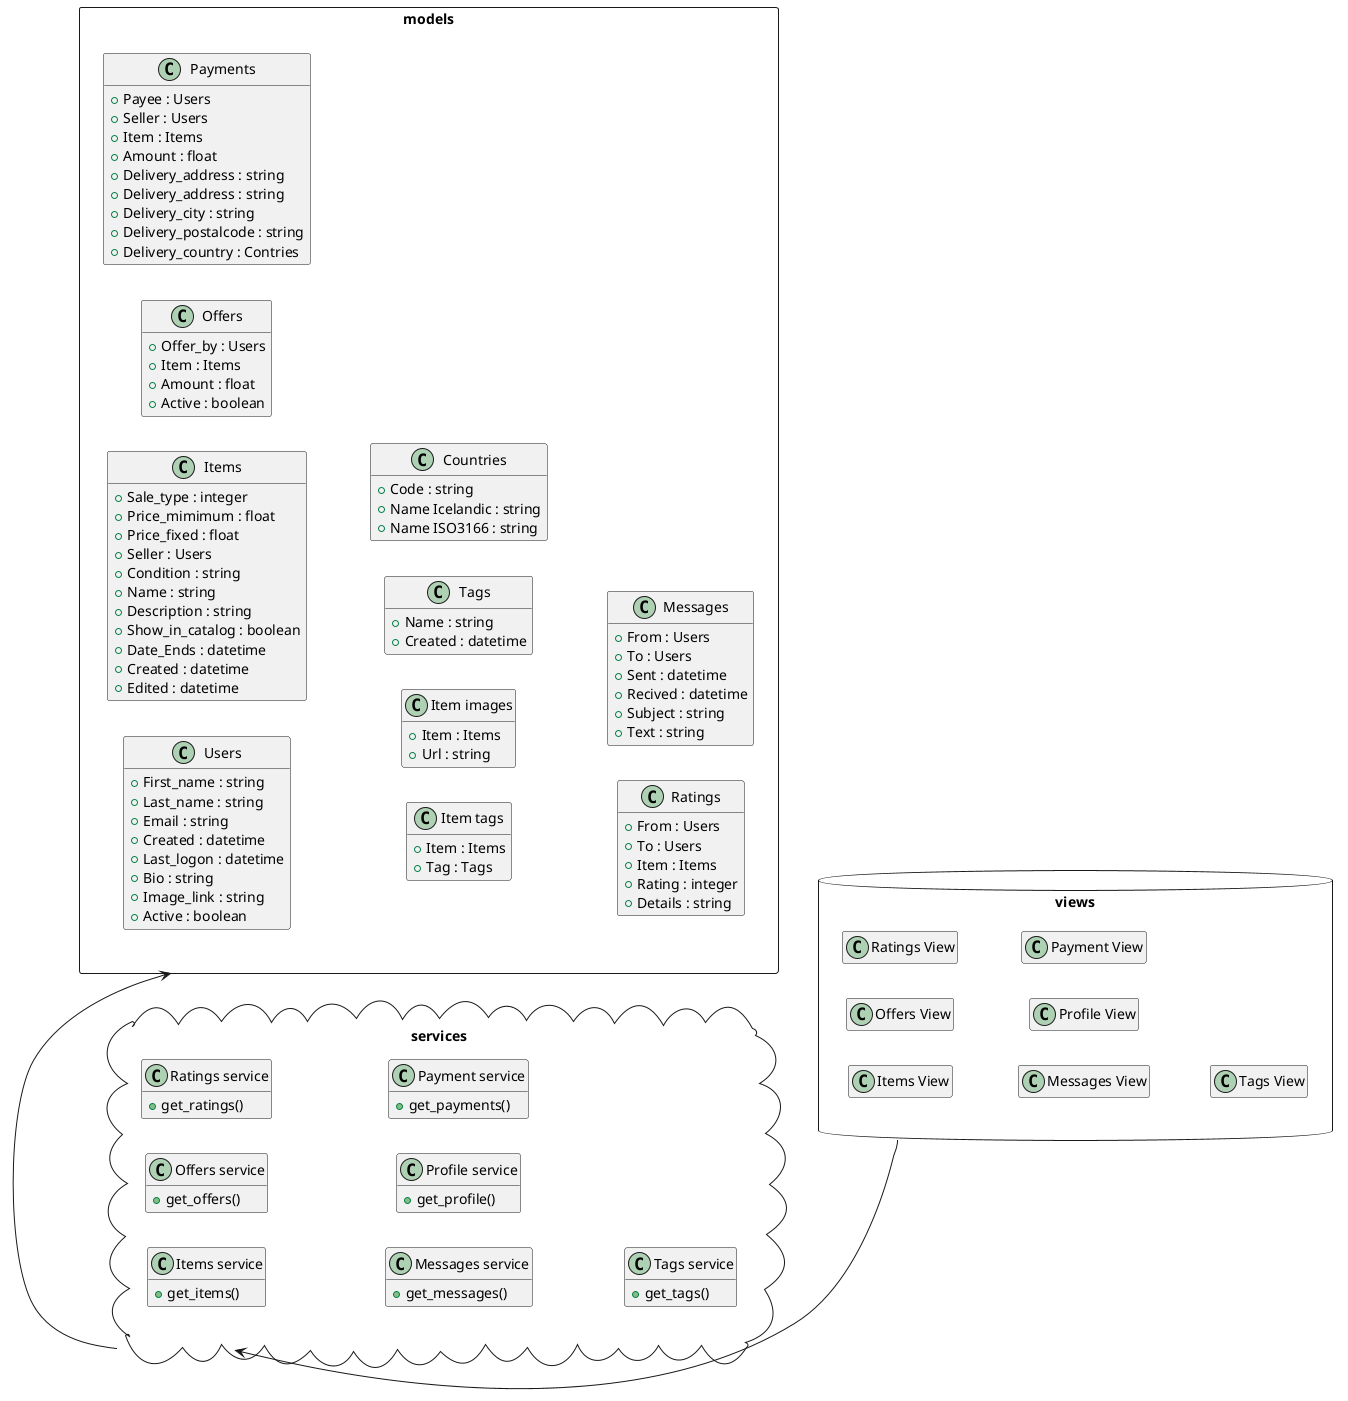 ﻿@startuml data_classes

left to right direction
hide empty fields
hide empty methods

models <-up- services

package "Models" as models <<Rectangle>>  {

class "Users" as users
users : +First_name : string
users : +Last_name : string
users : +Email : string
users : +Created : datetime
users : +Last_logon : datetime
users : +Bio : string
users : +Image_link : string
users : +Active : boolean


class "Items" as items
items : +Sale_type : integer
items : +Price_mimimum : float
items : +Price_fixed : float
items : +Seller : Users
items : +Condition : string
items : +Name : string
items : +Description : string
items : +Show_in_catalog : boolean
items : +Date_Ends : datetime
items : +Created : datetime
items : +Edited : datetime

class "Offers" as offers
offers : +Offer_by : Users
offers : +Item : Items
offers : +Amount : float
offers : +Active : boolean

class "Payments" as payments
payments : +Payee : Users
payments : +Seller : Users
payments : +Item : Items
payments : +Amount : float
payments : +Delivery_address : string
payments : +Delivery_address : string
payments : +Delivery_city : string
payments : +Delivery_postalcode : string
payments : +Delivery_country : Contries

class "Item tags" as itemtags
itemtags : +Item : Items
itemtags : +Tag : Tags

class "Item images" as itemimages
itemimages : +Item : Items
itemimages : +Url : string

class "Tags" as tags
tags : +Name : string
tags : +Created : datetime

class "Countries" as country
country : +Code : string
country : +Name Icelandic : string
country : +Name ISO3166 : string

class "Ratings" as ratings
ratings : +From : Users
ratings : +To : Users
ratings : +Item : Items
ratings : +Rating : integer
ratings : +Details : string

class "Messages" as messages
messages : +From : Users
messages : +To : Users
messages : +Sent : datetime
messages : +Recived : datetime
messages : +Subject : string
messages : +Text : string
}

'users -right-> items : Seller
'items -right-> payments : Item sold
'itemimages -up-> items : Item has images
'items --> itemtags : Item has tags
'itemtags --> tags
'items --> offers : Item has offers
'offers --> users : Bid by
'payments -left-> users : Payee
'payments -left-> users : Seller
'payments -down-> country : Ship to country
'ratings --> users : Rater
'ratings --> users : Rated
'ratings --> items : Rating for
'messages --> users : From
'messages --> users : To
'messages --> items : About

services <-up- views

package "Services" as services <<Cloud>>  {


class "Items service" as getItems
getItems : +get_items()

class "Offers service" as getOffers
getOffers : +get_offers()

class "Ratings service" as getRatings
getRatings : +get_ratings()

class "Messages service" as getMessage
getMessage : +get_messages()

class "Profile service" as getProfile
getProfile : +get_profile()

class "Payment service" as getPayments
getPayments : +get_payments()

class "Tags service" as getTags
getTags : +get_tags()

}


package "Views" as views <<Database>>  {

class "Items View" as viewItems

class "Offers View" as viewOffers

class "Ratings View" as viewRatings

class "Messages View" as viewMessages

class "Profile View" as viewProfile

class "Payment View" as viewPayment

class "Tags View" as viewTags

}


@enduml